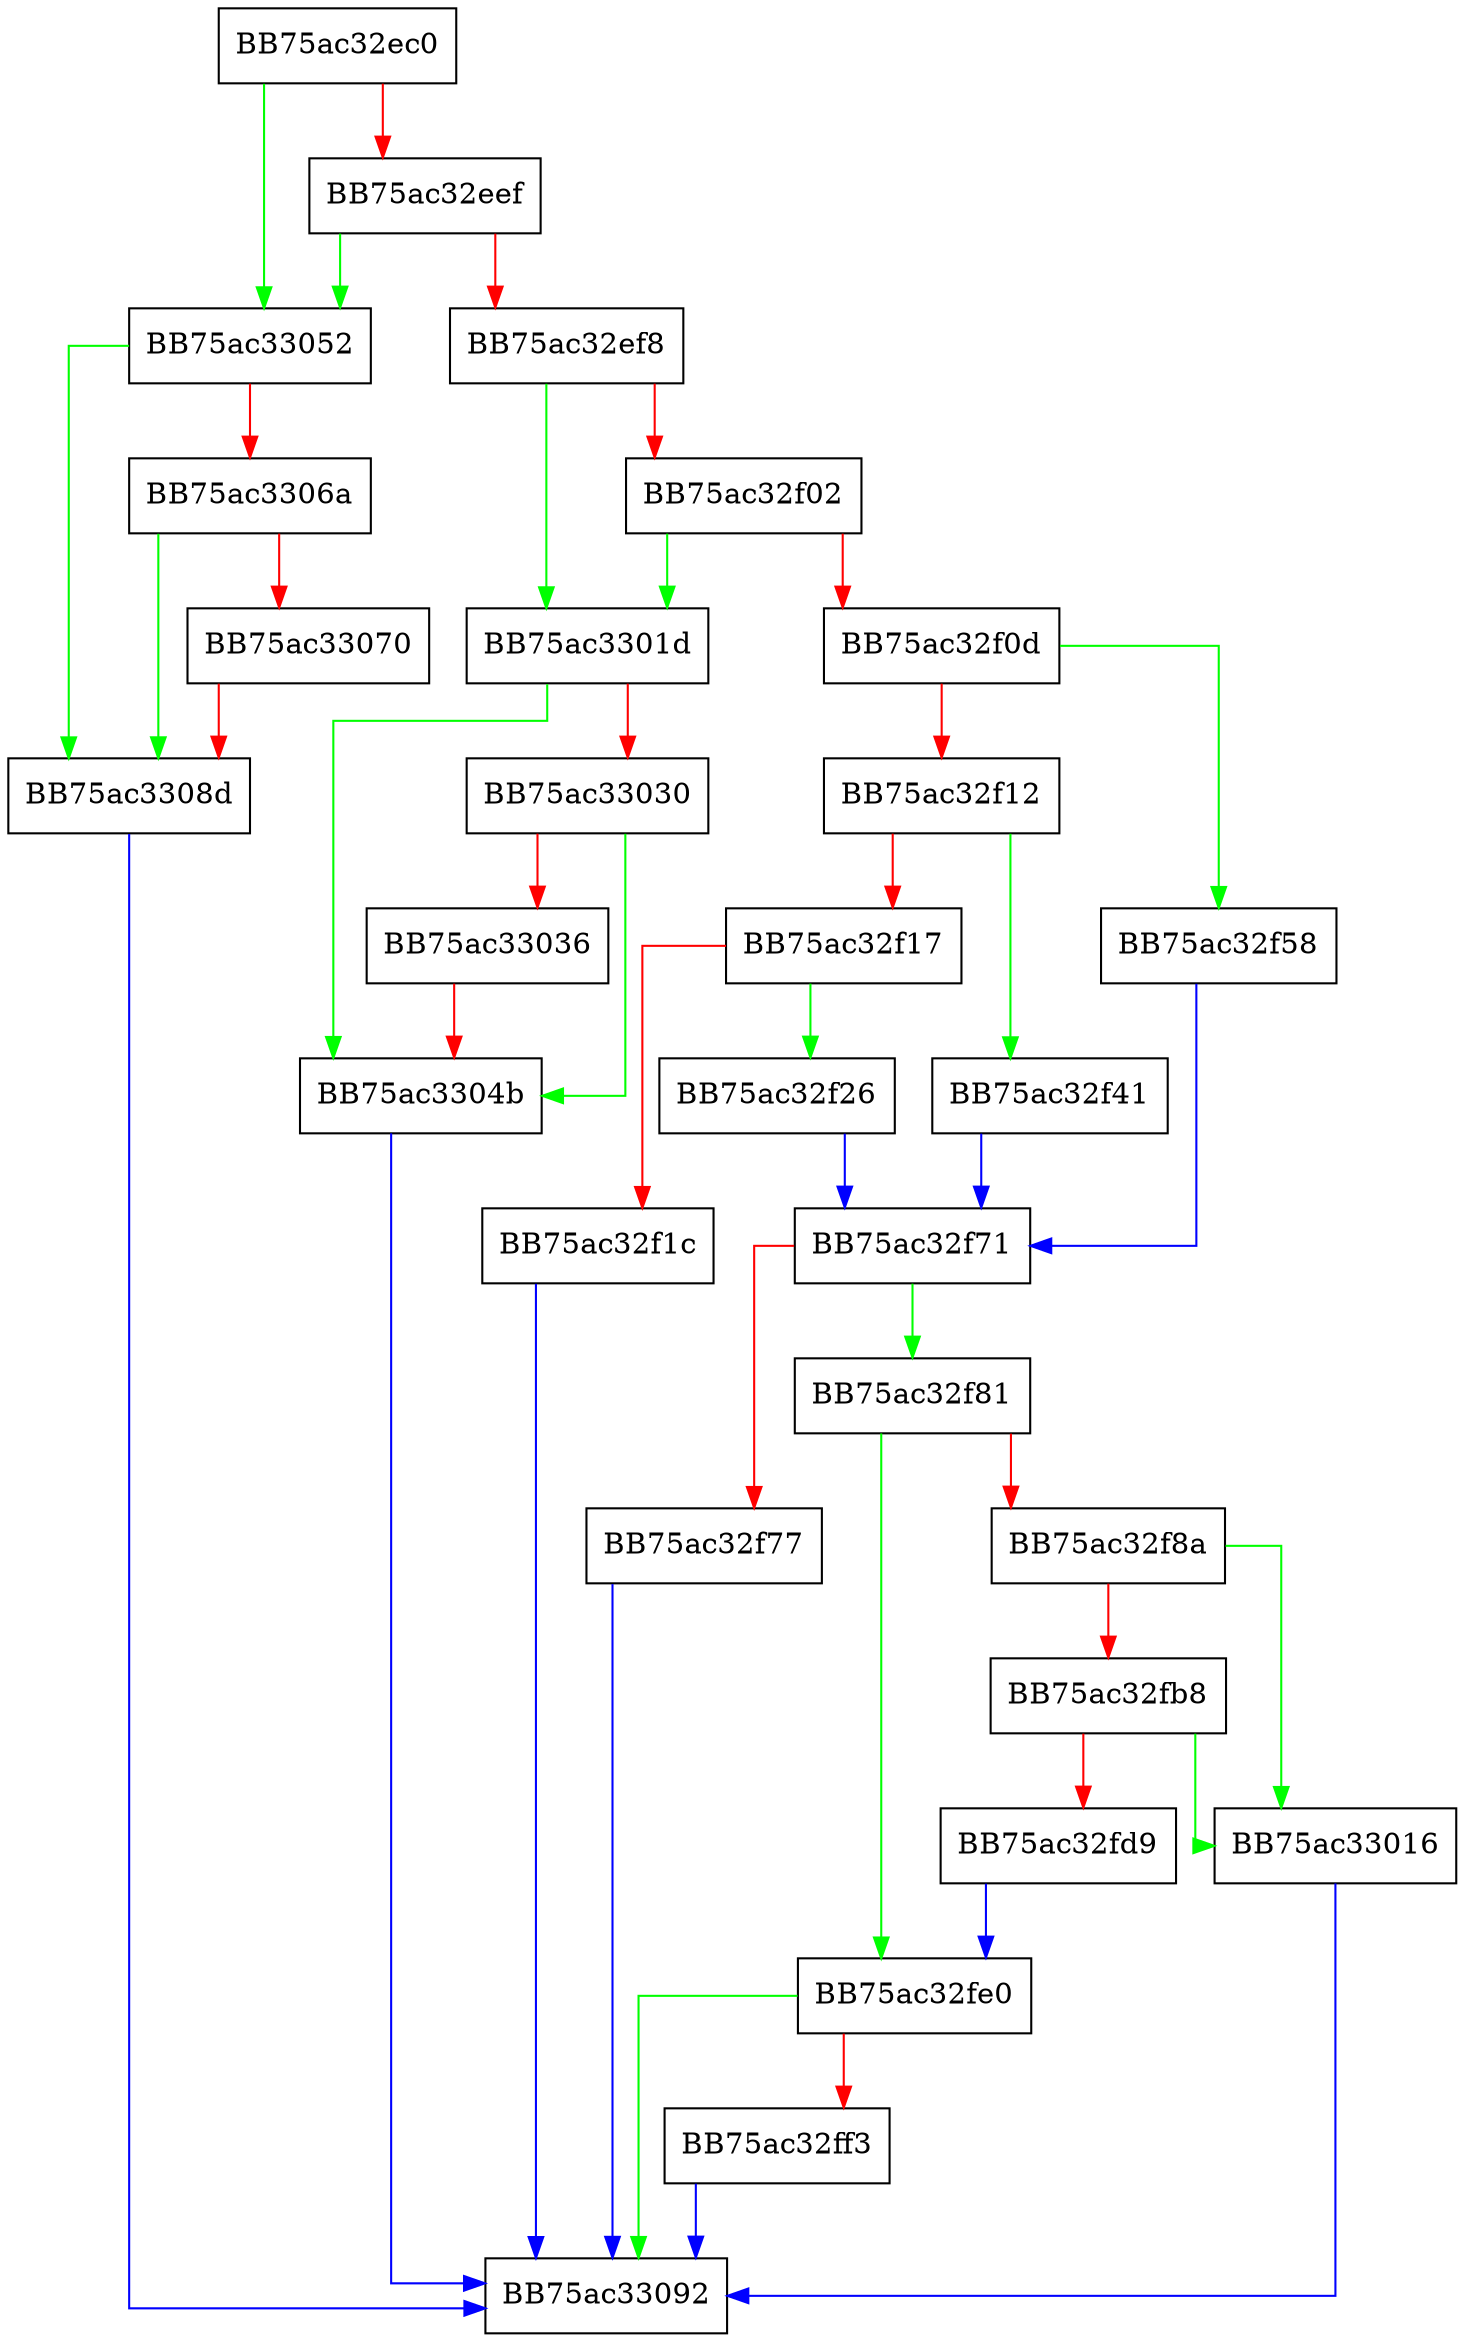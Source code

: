 digraph Attach {
  node [shape="box"];
  graph [splines=ortho];
  BB75ac32ec0 -> BB75ac33052 [color="green"];
  BB75ac32ec0 -> BB75ac32eef [color="red"];
  BB75ac32eef -> BB75ac33052 [color="green"];
  BB75ac32eef -> BB75ac32ef8 [color="red"];
  BB75ac32ef8 -> BB75ac3301d [color="green"];
  BB75ac32ef8 -> BB75ac32f02 [color="red"];
  BB75ac32f02 -> BB75ac3301d [color="green"];
  BB75ac32f02 -> BB75ac32f0d [color="red"];
  BB75ac32f0d -> BB75ac32f58 [color="green"];
  BB75ac32f0d -> BB75ac32f12 [color="red"];
  BB75ac32f12 -> BB75ac32f41 [color="green"];
  BB75ac32f12 -> BB75ac32f17 [color="red"];
  BB75ac32f17 -> BB75ac32f26 [color="green"];
  BB75ac32f17 -> BB75ac32f1c [color="red"];
  BB75ac32f1c -> BB75ac33092 [color="blue"];
  BB75ac32f26 -> BB75ac32f71 [color="blue"];
  BB75ac32f41 -> BB75ac32f71 [color="blue"];
  BB75ac32f58 -> BB75ac32f71 [color="blue"];
  BB75ac32f71 -> BB75ac32f81 [color="green"];
  BB75ac32f71 -> BB75ac32f77 [color="red"];
  BB75ac32f77 -> BB75ac33092 [color="blue"];
  BB75ac32f81 -> BB75ac32fe0 [color="green"];
  BB75ac32f81 -> BB75ac32f8a [color="red"];
  BB75ac32f8a -> BB75ac33016 [color="green"];
  BB75ac32f8a -> BB75ac32fb8 [color="red"];
  BB75ac32fb8 -> BB75ac33016 [color="green"];
  BB75ac32fb8 -> BB75ac32fd9 [color="red"];
  BB75ac32fd9 -> BB75ac32fe0 [color="blue"];
  BB75ac32fe0 -> BB75ac33092 [color="green"];
  BB75ac32fe0 -> BB75ac32ff3 [color="red"];
  BB75ac32ff3 -> BB75ac33092 [color="blue"];
  BB75ac33016 -> BB75ac33092 [color="blue"];
  BB75ac3301d -> BB75ac3304b [color="green"];
  BB75ac3301d -> BB75ac33030 [color="red"];
  BB75ac33030 -> BB75ac3304b [color="green"];
  BB75ac33030 -> BB75ac33036 [color="red"];
  BB75ac33036 -> BB75ac3304b [color="red"];
  BB75ac3304b -> BB75ac33092 [color="blue"];
  BB75ac33052 -> BB75ac3308d [color="green"];
  BB75ac33052 -> BB75ac3306a [color="red"];
  BB75ac3306a -> BB75ac3308d [color="green"];
  BB75ac3306a -> BB75ac33070 [color="red"];
  BB75ac33070 -> BB75ac3308d [color="red"];
  BB75ac3308d -> BB75ac33092 [color="blue"];
}